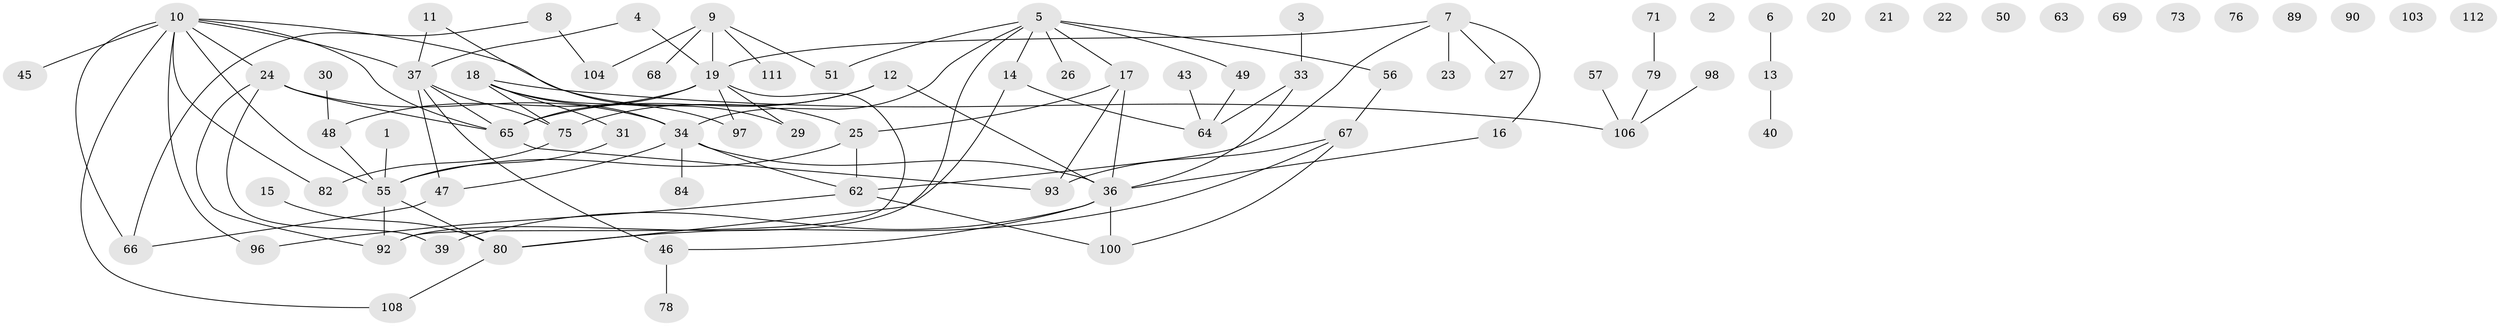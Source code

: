 // original degree distribution, {2: 0.2543859649122807, 0: 0.10526315789473684, 1: 0.21052631578947367, 6: 0.017543859649122806, 3: 0.21929824561403508, 4: 0.11403508771929824, 5: 0.05263157894736842, 7: 0.02631578947368421}
// Generated by graph-tools (version 1.1) at 2025/41/03/06/25 10:41:19]
// undirected, 78 vertices, 99 edges
graph export_dot {
graph [start="1"]
  node [color=gray90,style=filled];
  1 [super="+81"];
  2;
  3;
  4 [super="+54"];
  5 [super="+35"];
  6;
  7 [super="+72"];
  8;
  9 [super="+102"];
  10 [super="+91"];
  11 [super="+44"];
  12 [super="+114"];
  13;
  14 [super="+32"];
  15 [super="+70"];
  16 [super="+42"];
  17 [super="+58"];
  18 [super="+61"];
  19 [super="+52"];
  20;
  21;
  22;
  23 [super="+87"];
  24 [super="+28"];
  25 [super="+86"];
  26 [super="+99"];
  27;
  29 [super="+38"];
  30 [super="+60"];
  31;
  33 [super="+83"];
  34 [super="+85"];
  36 [super="+105"];
  37 [super="+113"];
  39 [super="+41"];
  40;
  43;
  45;
  46 [super="+53"];
  47;
  48;
  49;
  50 [super="+59"];
  51;
  55 [super="+109"];
  56;
  57;
  62 [super="+88"];
  63;
  64 [super="+77"];
  65 [super="+95"];
  66;
  67 [super="+74"];
  68;
  69;
  71;
  73;
  75 [super="+101"];
  76;
  78;
  79;
  80 [super="+107"];
  82;
  84;
  89;
  90;
  92 [super="+94"];
  93;
  96;
  97;
  98;
  100;
  103;
  104;
  106 [super="+110"];
  108;
  111;
  112;
  1 -- 55;
  3 -- 33;
  4 -- 37;
  4 -- 19;
  5 -- 14;
  5 -- 17;
  5 -- 56;
  5 -- 80;
  5 -- 49;
  5 -- 51;
  5 -- 26;
  5 -- 34;
  6 -- 13;
  7 -- 19;
  7 -- 62;
  7 -- 16;
  7 -- 27;
  7 -- 23;
  8 -- 66;
  8 -- 104;
  9 -- 68;
  9 -- 104;
  9 -- 111;
  9 -- 19;
  9 -- 51;
  10 -- 55;
  10 -- 82;
  10 -- 96;
  10 -- 108;
  10 -- 65;
  10 -- 66;
  10 -- 37;
  10 -- 45;
  10 -- 24;
  10 -- 25;
  11 -- 37;
  11 -- 29;
  12 -- 65;
  12 -- 75;
  12 -- 36;
  13 -- 40;
  14 -- 64;
  14 -- 92;
  15 -- 80;
  16 -- 36;
  17 -- 93;
  17 -- 25 [weight=2];
  17 -- 36;
  18 -- 97;
  18 -- 106;
  18 -- 75;
  18 -- 34;
  18 -- 31;
  19 -- 29;
  19 -- 48;
  19 -- 92;
  19 -- 97;
  19 -- 65;
  24 -- 92;
  24 -- 34;
  24 -- 65;
  24 -- 39;
  25 -- 55;
  25 -- 62;
  30 -- 48;
  31 -- 55;
  33 -- 36;
  33 -- 64;
  34 -- 62;
  34 -- 36;
  34 -- 84;
  34 -- 47;
  36 -- 100;
  36 -- 46;
  36 -- 39;
  37 -- 47;
  37 -- 65;
  37 -- 75;
  37 -- 46;
  43 -- 64;
  46 -- 78;
  47 -- 66;
  48 -- 55;
  49 -- 64;
  55 -- 80;
  55 -- 92;
  56 -- 67;
  57 -- 106;
  62 -- 96;
  62 -- 100;
  65 -- 93;
  67 -- 100;
  67 -- 93;
  67 -- 80;
  71 -- 79;
  75 -- 82;
  79 -- 106;
  80 -- 108;
  98 -- 106;
}
